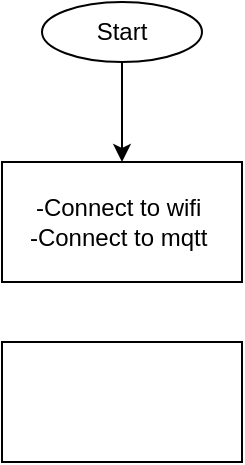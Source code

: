 <mxfile version="21.6.7" type="github">
  <diagram name="Page-1" id="4aO3OkrLbHmEjABuM7Jf">
    <mxGraphModel dx="1120" dy="491" grid="1" gridSize="10" guides="1" tooltips="1" connect="1" arrows="1" fold="1" page="1" pageScale="1" pageWidth="850" pageHeight="1100" math="0" shadow="0">
      <root>
        <mxCell id="0" />
        <mxCell id="1" parent="0" />
        <mxCell id="Vcn6iy0yX7FqiClO-b2t-5" value="" style="edgeStyle=orthogonalEdgeStyle;rounded=0;orthogonalLoop=1;jettySize=auto;html=1;" edge="1" parent="1" source="Vcn6iy0yX7FqiClO-b2t-1" target="Vcn6iy0yX7FqiClO-b2t-4">
          <mxGeometry relative="1" as="geometry" />
        </mxCell>
        <mxCell id="Vcn6iy0yX7FqiClO-b2t-1" value="Start" style="ellipse;whiteSpace=wrap;html=1;" vertex="1" parent="1">
          <mxGeometry x="340" y="30" width="80" height="30" as="geometry" />
        </mxCell>
        <mxCell id="Vcn6iy0yX7FqiClO-b2t-4" value="-Connect to wifi&amp;nbsp;&lt;br&gt;-Connect to mqtt&amp;nbsp;" style="rounded=0;whiteSpace=wrap;html=1;" vertex="1" parent="1">
          <mxGeometry x="320" y="110" width="120" height="60" as="geometry" />
        </mxCell>
        <mxCell id="Vcn6iy0yX7FqiClO-b2t-6" value="" style="rounded=0;whiteSpace=wrap;html=1;" vertex="1" parent="1">
          <mxGeometry x="320" y="200" width="120" height="60" as="geometry" />
        </mxCell>
      </root>
    </mxGraphModel>
  </diagram>
</mxfile>
